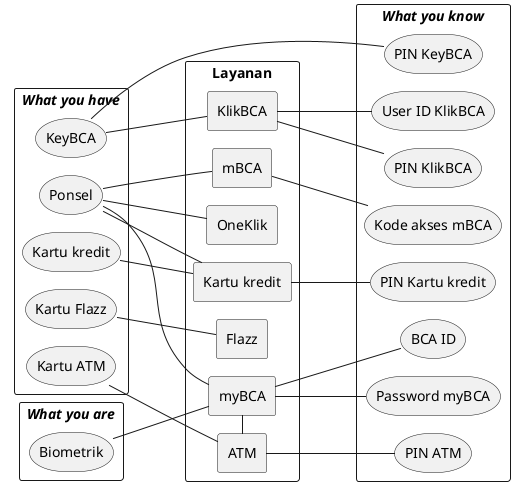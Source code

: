 
@startuml
!pragma layout smetana
left to right direction

rectangle Layanan {
    rectangle klikBCA as "KlikBCA"
    rectangle myBCA as "myBCA"
    rectangle oneKlik as "OneKlik"
    rectangle mBCA as "mBCA"
    rectangle ccBCA as "Kartu kredit"
    rectangle atm as "ATM"
    rectangle flazz as "Flazz"
}

rectangle whatYouKnow as "<i>What you know</i>" {
    storage klikbcaUsername as "User ID KlikBCA"
    storage klikbcaPassword as "PIN KlikBCA"
    storage pinKeyBca as "PIN KeyBCA"
    storage BCAid as "BCA ID"
    storage myBCAPassword as "Password myBCA"
    storage pinKartuKredit as "PIN Kartu kredit"
    storage pinATM as "PIN ATM"
    storage kodemBCA as "Kode akses mBCA"
}

rectangle whatYouHave as "<i>What you have</i>" {
    storage keyBCA as "KeyBCA"
    storage ponsel as "Ponsel"
    storage kartuKredit as "Kartu kredit"
    storage kartuFlazz as "Kartu Flazz"
    storage kartuATM as "Kartu ATM"
}

rectangle whatYouAre as "<i>What you are</i>" {
    storage biometric as "Biometrik"
}

' klikBCA
klikBCA -- klikbcaUsername
klikBCA -- klikbcaPassword
keyBCA -- klikBCA
keyBCA ---- pinKeyBca

' myBCA
myBCA -- BCAid
myBCA -- myBCAPassword
ponsel -- myBCA
biometric --- myBCA

' ccBCA
ccBCA -- pinKartuKredit
kartuKredit -- ccBCA
ponsel -- ccBCA

' flazz
kartuFlazz -- flazz

' atm
kartuATM -- atm
atm --- pinATM
myBCA - atm

' mBCA
ponsel --- mBCA
mBCA -- kodemBCA

' oneklik
ponsel -- oneKlik


@enduml